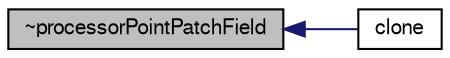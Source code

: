 digraph "~processorPointPatchField"
{
  bgcolor="transparent";
  edge [fontname="FreeSans",fontsize="10",labelfontname="FreeSans",labelfontsize="10"];
  node [fontname="FreeSans",fontsize="10",shape=record];
  rankdir="LR";
  Node13 [label="~processorPointPatchField",height=0.2,width=0.4,color="black", fillcolor="grey75", style="filled", fontcolor="black"];
  Node13 -> Node14 [dir="back",color="midnightblue",fontsize="10",style="solid",fontname="FreeSans"];
  Node14 [label="clone",height=0.2,width=0.4,color="black",URL="$a26598.html#aaa3e98c14bf456364e5df0149d610d29",tooltip="Construct and return a clone setting internal field reference. "];
}
